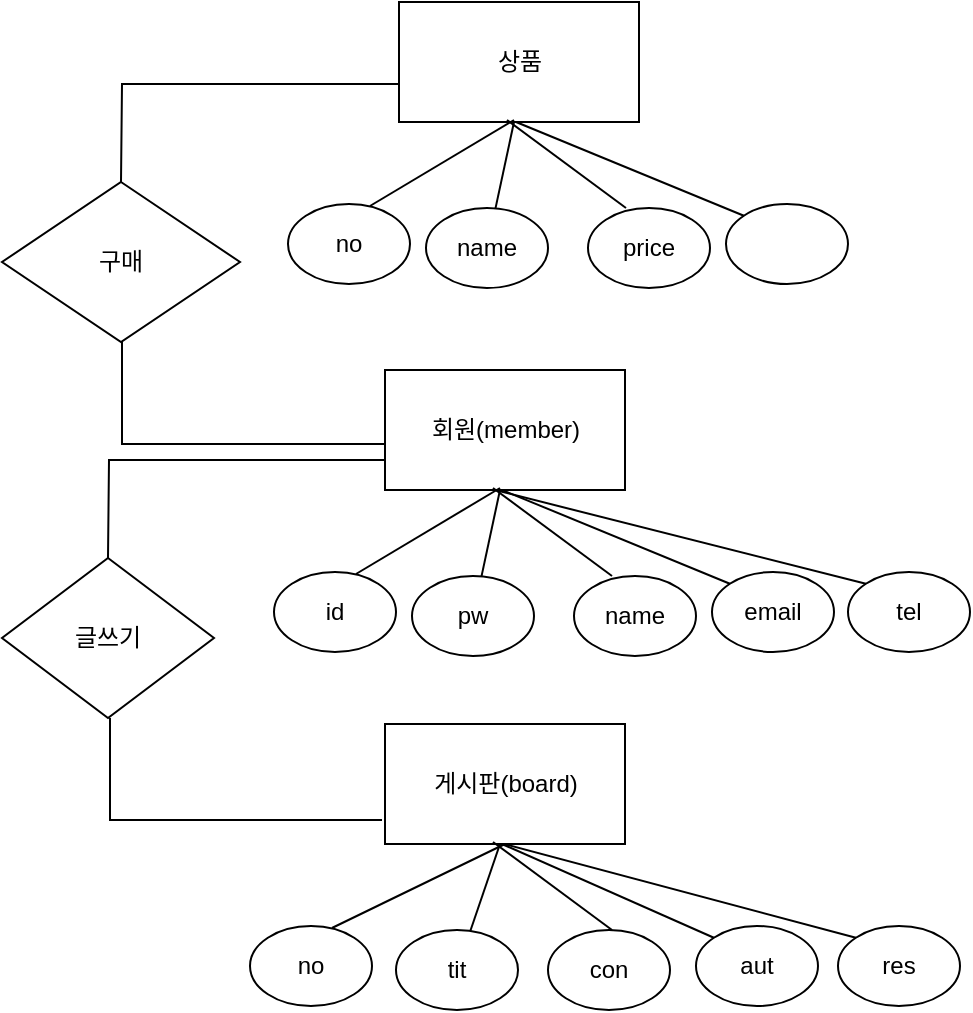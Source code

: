 <mxfile version="20.4.0" type="github">
  <diagram id="R2lEEEUBdFMjLlhIrx00" name="Page-1">
    <mxGraphModel dx="1422" dy="762" grid="0" gridSize="10" guides="1" tooltips="1" connect="1" arrows="1" fold="1" page="1" pageScale="1" pageWidth="850" pageHeight="1100" math="0" shadow="0" extFonts="Permanent Marker^https://fonts.googleapis.com/css?family=Permanent+Marker">
      <root>
        <mxCell id="0" />
        <mxCell id="1" parent="0" />
        <mxCell id="aYFYS4dmWl72IjPVExNx-1" value="회원(member)" style="rounded=0;whiteSpace=wrap;html=1;" vertex="1" parent="1">
          <mxGeometry x="346.5" y="323" width="120" height="60" as="geometry" />
        </mxCell>
        <mxCell id="aYFYS4dmWl72IjPVExNx-4" value="글쓰기" style="rhombus;whiteSpace=wrap;html=1;" vertex="1" parent="1">
          <mxGeometry x="155" y="417" width="106" height="80" as="geometry" />
        </mxCell>
        <mxCell id="aYFYS4dmWl72IjPVExNx-5" value="구매" style="rhombus;whiteSpace=wrap;html=1;" vertex="1" parent="1">
          <mxGeometry x="155" y="229" width="119" height="80" as="geometry" />
        </mxCell>
        <mxCell id="aYFYS4dmWl72IjPVExNx-7" value="id" style="ellipse;whiteSpace=wrap;html=1;" vertex="1" parent="1">
          <mxGeometry x="291" y="424" width="61" height="40" as="geometry" />
        </mxCell>
        <mxCell id="aYFYS4dmWl72IjPVExNx-8" value="pw" style="ellipse;whiteSpace=wrap;html=1;" vertex="1" parent="1">
          <mxGeometry x="360" y="426" width="61" height="40" as="geometry" />
        </mxCell>
        <mxCell id="aYFYS4dmWl72IjPVExNx-9" value="name" style="ellipse;whiteSpace=wrap;html=1;" vertex="1" parent="1">
          <mxGeometry x="441" y="426" width="61" height="40" as="geometry" />
        </mxCell>
        <mxCell id="aYFYS4dmWl72IjPVExNx-10" value="email" style="ellipse;whiteSpace=wrap;html=1;" vertex="1" parent="1">
          <mxGeometry x="510" y="424" width="61" height="40" as="geometry" />
        </mxCell>
        <mxCell id="aYFYS4dmWl72IjPVExNx-22" value="" style="endArrow=none;html=1;rounded=0;exitX=0.672;exitY=0.025;exitDx=0;exitDy=0;exitPerimeter=0;" edge="1" parent="1" source="aYFYS4dmWl72IjPVExNx-7">
          <mxGeometry width="50" height="50" relative="1" as="geometry">
            <mxPoint x="354" y="432" as="sourcePoint" />
            <mxPoint x="404" y="382" as="targetPoint" />
          </mxGeometry>
        </mxCell>
        <mxCell id="aYFYS4dmWl72IjPVExNx-24" value="" style="endArrow=none;html=1;rounded=0;" edge="1" parent="1" source="aYFYS4dmWl72IjPVExNx-8">
          <mxGeometry width="50" height="50" relative="1" as="geometry">
            <mxPoint x="366.992" y="435" as="sourcePoint" />
            <mxPoint x="404" y="383" as="targetPoint" />
          </mxGeometry>
        </mxCell>
        <mxCell id="aYFYS4dmWl72IjPVExNx-25" value="" style="endArrow=none;html=1;rounded=0;entryX=0.45;entryY=0.983;entryDx=0;entryDy=0;entryPerimeter=0;" edge="1" parent="1" target="aYFYS4dmWl72IjPVExNx-1">
          <mxGeometry width="50" height="50" relative="1" as="geometry">
            <mxPoint x="460" y="426" as="sourcePoint" />
            <mxPoint x="424" y="402" as="targetPoint" />
          </mxGeometry>
        </mxCell>
        <mxCell id="aYFYS4dmWl72IjPVExNx-26" value="" style="endArrow=none;html=1;rounded=0;exitX=0;exitY=0;exitDx=0;exitDy=0;" edge="1" parent="1" source="aYFYS4dmWl72IjPVExNx-10">
          <mxGeometry width="50" height="50" relative="1" as="geometry">
            <mxPoint x="386.992" y="455" as="sourcePoint" />
            <mxPoint x="405" y="383" as="targetPoint" />
          </mxGeometry>
        </mxCell>
        <mxCell id="aYFYS4dmWl72IjPVExNx-27" value="게시판(board)" style="rounded=0;whiteSpace=wrap;html=1;" vertex="1" parent="1">
          <mxGeometry x="346.5" y="500" width="120" height="60" as="geometry" />
        </mxCell>
        <mxCell id="aYFYS4dmWl72IjPVExNx-28" value="no" style="ellipse;whiteSpace=wrap;html=1;" vertex="1" parent="1">
          <mxGeometry x="279" y="601" width="61" height="40" as="geometry" />
        </mxCell>
        <mxCell id="aYFYS4dmWl72IjPVExNx-29" value="tit" style="ellipse;whiteSpace=wrap;html=1;" vertex="1" parent="1">
          <mxGeometry x="352" y="603" width="61" height="40" as="geometry" />
        </mxCell>
        <mxCell id="aYFYS4dmWl72IjPVExNx-30" value="con" style="ellipse;whiteSpace=wrap;html=1;" vertex="1" parent="1">
          <mxGeometry x="428" y="603" width="61" height="40" as="geometry" />
        </mxCell>
        <mxCell id="aYFYS4dmWl72IjPVExNx-31" value="aut" style="ellipse;whiteSpace=wrap;html=1;" vertex="1" parent="1">
          <mxGeometry x="502" y="601" width="61" height="40" as="geometry" />
        </mxCell>
        <mxCell id="aYFYS4dmWl72IjPVExNx-32" value="" style="endArrow=none;html=1;rounded=0;exitX=0.672;exitY=0.025;exitDx=0;exitDy=0;exitPerimeter=0;entryX=0.5;entryY=1;entryDx=0;entryDy=0;" edge="1" parent="1" source="aYFYS4dmWl72IjPVExNx-28" target="aYFYS4dmWl72IjPVExNx-27">
          <mxGeometry width="50" height="50" relative="1" as="geometry">
            <mxPoint x="555" y="479" as="sourcePoint" />
            <mxPoint x="605" y="429" as="targetPoint" />
          </mxGeometry>
        </mxCell>
        <mxCell id="aYFYS4dmWl72IjPVExNx-33" value="" style="endArrow=none;html=1;rounded=0;" edge="1" parent="1" source="aYFYS4dmWl72IjPVExNx-29">
          <mxGeometry width="50" height="50" relative="1" as="geometry">
            <mxPoint x="366.992" y="612" as="sourcePoint" />
            <mxPoint x="404" y="560" as="targetPoint" />
          </mxGeometry>
        </mxCell>
        <mxCell id="aYFYS4dmWl72IjPVExNx-34" value="" style="endArrow=none;html=1;rounded=0;entryX=0.45;entryY=0.983;entryDx=0;entryDy=0;entryPerimeter=0;" edge="1" parent="1" target="aYFYS4dmWl72IjPVExNx-27">
          <mxGeometry width="50" height="50" relative="1" as="geometry">
            <mxPoint x="460" y="603" as="sourcePoint" />
            <mxPoint x="424" y="579" as="targetPoint" />
          </mxGeometry>
        </mxCell>
        <mxCell id="aYFYS4dmWl72IjPVExNx-35" value="" style="endArrow=none;html=1;rounded=0;exitX=0;exitY=0;exitDx=0;exitDy=0;" edge="1" parent="1" source="aYFYS4dmWl72IjPVExNx-31">
          <mxGeometry width="50" height="50" relative="1" as="geometry">
            <mxPoint x="386.992" y="632" as="sourcePoint" />
            <mxPoint x="405" y="560" as="targetPoint" />
          </mxGeometry>
        </mxCell>
        <mxCell id="aYFYS4dmWl72IjPVExNx-37" value="상품" style="rounded=0;whiteSpace=wrap;html=1;" vertex="1" parent="1">
          <mxGeometry x="353.5" y="139" width="120" height="60" as="geometry" />
        </mxCell>
        <mxCell id="aYFYS4dmWl72IjPVExNx-38" value="no" style="ellipse;whiteSpace=wrap;html=1;" vertex="1" parent="1">
          <mxGeometry x="298" y="240" width="61" height="40" as="geometry" />
        </mxCell>
        <mxCell id="aYFYS4dmWl72IjPVExNx-39" value="name" style="ellipse;whiteSpace=wrap;html=1;" vertex="1" parent="1">
          <mxGeometry x="367" y="242" width="61" height="40" as="geometry" />
        </mxCell>
        <mxCell id="aYFYS4dmWl72IjPVExNx-40" value="price" style="ellipse;whiteSpace=wrap;html=1;" vertex="1" parent="1">
          <mxGeometry x="448" y="242" width="61" height="40" as="geometry" />
        </mxCell>
        <mxCell id="aYFYS4dmWl72IjPVExNx-41" value="" style="ellipse;whiteSpace=wrap;html=1;" vertex="1" parent="1">
          <mxGeometry x="517" y="240" width="61" height="40" as="geometry" />
        </mxCell>
        <mxCell id="aYFYS4dmWl72IjPVExNx-42" value="" style="endArrow=none;html=1;rounded=0;exitX=0.672;exitY=0.025;exitDx=0;exitDy=0;exitPerimeter=0;" edge="1" parent="1" source="aYFYS4dmWl72IjPVExNx-38">
          <mxGeometry width="50" height="50" relative="1" as="geometry">
            <mxPoint x="361" y="248" as="sourcePoint" />
            <mxPoint x="411" y="198" as="targetPoint" />
          </mxGeometry>
        </mxCell>
        <mxCell id="aYFYS4dmWl72IjPVExNx-43" value="" style="endArrow=none;html=1;rounded=0;" edge="1" parent="1" source="aYFYS4dmWl72IjPVExNx-39">
          <mxGeometry width="50" height="50" relative="1" as="geometry">
            <mxPoint x="373.992" y="251" as="sourcePoint" />
            <mxPoint x="411" y="199" as="targetPoint" />
          </mxGeometry>
        </mxCell>
        <mxCell id="aYFYS4dmWl72IjPVExNx-44" value="" style="endArrow=none;html=1;rounded=0;entryX=0.45;entryY=0.983;entryDx=0;entryDy=0;entryPerimeter=0;" edge="1" parent="1" target="aYFYS4dmWl72IjPVExNx-37">
          <mxGeometry width="50" height="50" relative="1" as="geometry">
            <mxPoint x="467" y="242" as="sourcePoint" />
            <mxPoint x="431" y="218" as="targetPoint" />
          </mxGeometry>
        </mxCell>
        <mxCell id="aYFYS4dmWl72IjPVExNx-45" value="" style="endArrow=none;html=1;rounded=0;exitX=0;exitY=0;exitDx=0;exitDy=0;" edge="1" parent="1" source="aYFYS4dmWl72IjPVExNx-41">
          <mxGeometry width="50" height="50" relative="1" as="geometry">
            <mxPoint x="393.992" y="271" as="sourcePoint" />
            <mxPoint x="412" y="199" as="targetPoint" />
          </mxGeometry>
        </mxCell>
        <mxCell id="aYFYS4dmWl72IjPVExNx-46" value="tel" style="ellipse;whiteSpace=wrap;html=1;" vertex="1" parent="1">
          <mxGeometry x="578" y="424" width="61" height="40" as="geometry" />
        </mxCell>
        <mxCell id="aYFYS4dmWl72IjPVExNx-47" value="res" style="ellipse;whiteSpace=wrap;html=1;" vertex="1" parent="1">
          <mxGeometry x="573" y="601" width="61" height="40" as="geometry" />
        </mxCell>
        <mxCell id="aYFYS4dmWl72IjPVExNx-48" value="" style="endArrow=none;html=1;rounded=0;exitX=0;exitY=0;exitDx=0;exitDy=0;" edge="1" parent="1" source="aYFYS4dmWl72IjPVExNx-46">
          <mxGeometry width="50" height="50" relative="1" as="geometry">
            <mxPoint x="515.552" y="429.741" as="sourcePoint" />
            <mxPoint x="401.44" y="383" as="targetPoint" />
          </mxGeometry>
        </mxCell>
        <mxCell id="aYFYS4dmWl72IjPVExNx-49" value="" style="endArrow=none;html=1;rounded=0;exitX=0;exitY=0;exitDx=0;exitDy=0;" edge="1" parent="1" source="aYFYS4dmWl72IjPVExNx-47">
          <mxGeometry width="50" height="50" relative="1" as="geometry">
            <mxPoint x="520.112" y="606.741" as="sourcePoint" />
            <mxPoint x="406" y="560" as="targetPoint" />
          </mxGeometry>
        </mxCell>
        <mxCell id="aYFYS4dmWl72IjPVExNx-50" value="" style="endArrow=none;html=1;rounded=0;" edge="1" parent="1">
          <mxGeometry width="50" height="50" relative="1" as="geometry">
            <mxPoint x="346" y="360" as="sourcePoint" />
            <mxPoint x="215" y="309" as="targetPoint" />
            <Array as="points">
              <mxPoint x="215" y="360" />
            </Array>
          </mxGeometry>
        </mxCell>
        <mxCell id="aYFYS4dmWl72IjPVExNx-51" value="" style="endArrow=none;html=1;rounded=0;exitX=0.5;exitY=0;exitDx=0;exitDy=0;" edge="1" parent="1" source="aYFYS4dmWl72IjPVExNx-5">
          <mxGeometry width="50" height="50" relative="1" as="geometry">
            <mxPoint x="399" y="426" as="sourcePoint" />
            <mxPoint x="353" y="180" as="targetPoint" />
            <Array as="points">
              <mxPoint x="215" y="180" />
            </Array>
          </mxGeometry>
        </mxCell>
        <mxCell id="aYFYS4dmWl72IjPVExNx-52" value="" style="endArrow=none;html=1;rounded=0;exitX=0.5;exitY=0;exitDx=0;exitDy=0;" edge="1" parent="1">
          <mxGeometry width="50" height="50" relative="1" as="geometry">
            <mxPoint x="208" y="417" as="sourcePoint" />
            <mxPoint x="346.5" y="368" as="targetPoint" />
            <Array as="points">
              <mxPoint x="208.5" y="368" />
            </Array>
          </mxGeometry>
        </mxCell>
        <mxCell id="aYFYS4dmWl72IjPVExNx-53" value="" style="endArrow=none;html=1;rounded=0;" edge="1" parent="1">
          <mxGeometry width="50" height="50" relative="1" as="geometry">
            <mxPoint x="345" y="548" as="sourcePoint" />
            <mxPoint x="209" y="497" as="targetPoint" />
            <Array as="points">
              <mxPoint x="209" y="548" />
            </Array>
          </mxGeometry>
        </mxCell>
      </root>
    </mxGraphModel>
  </diagram>
</mxfile>
